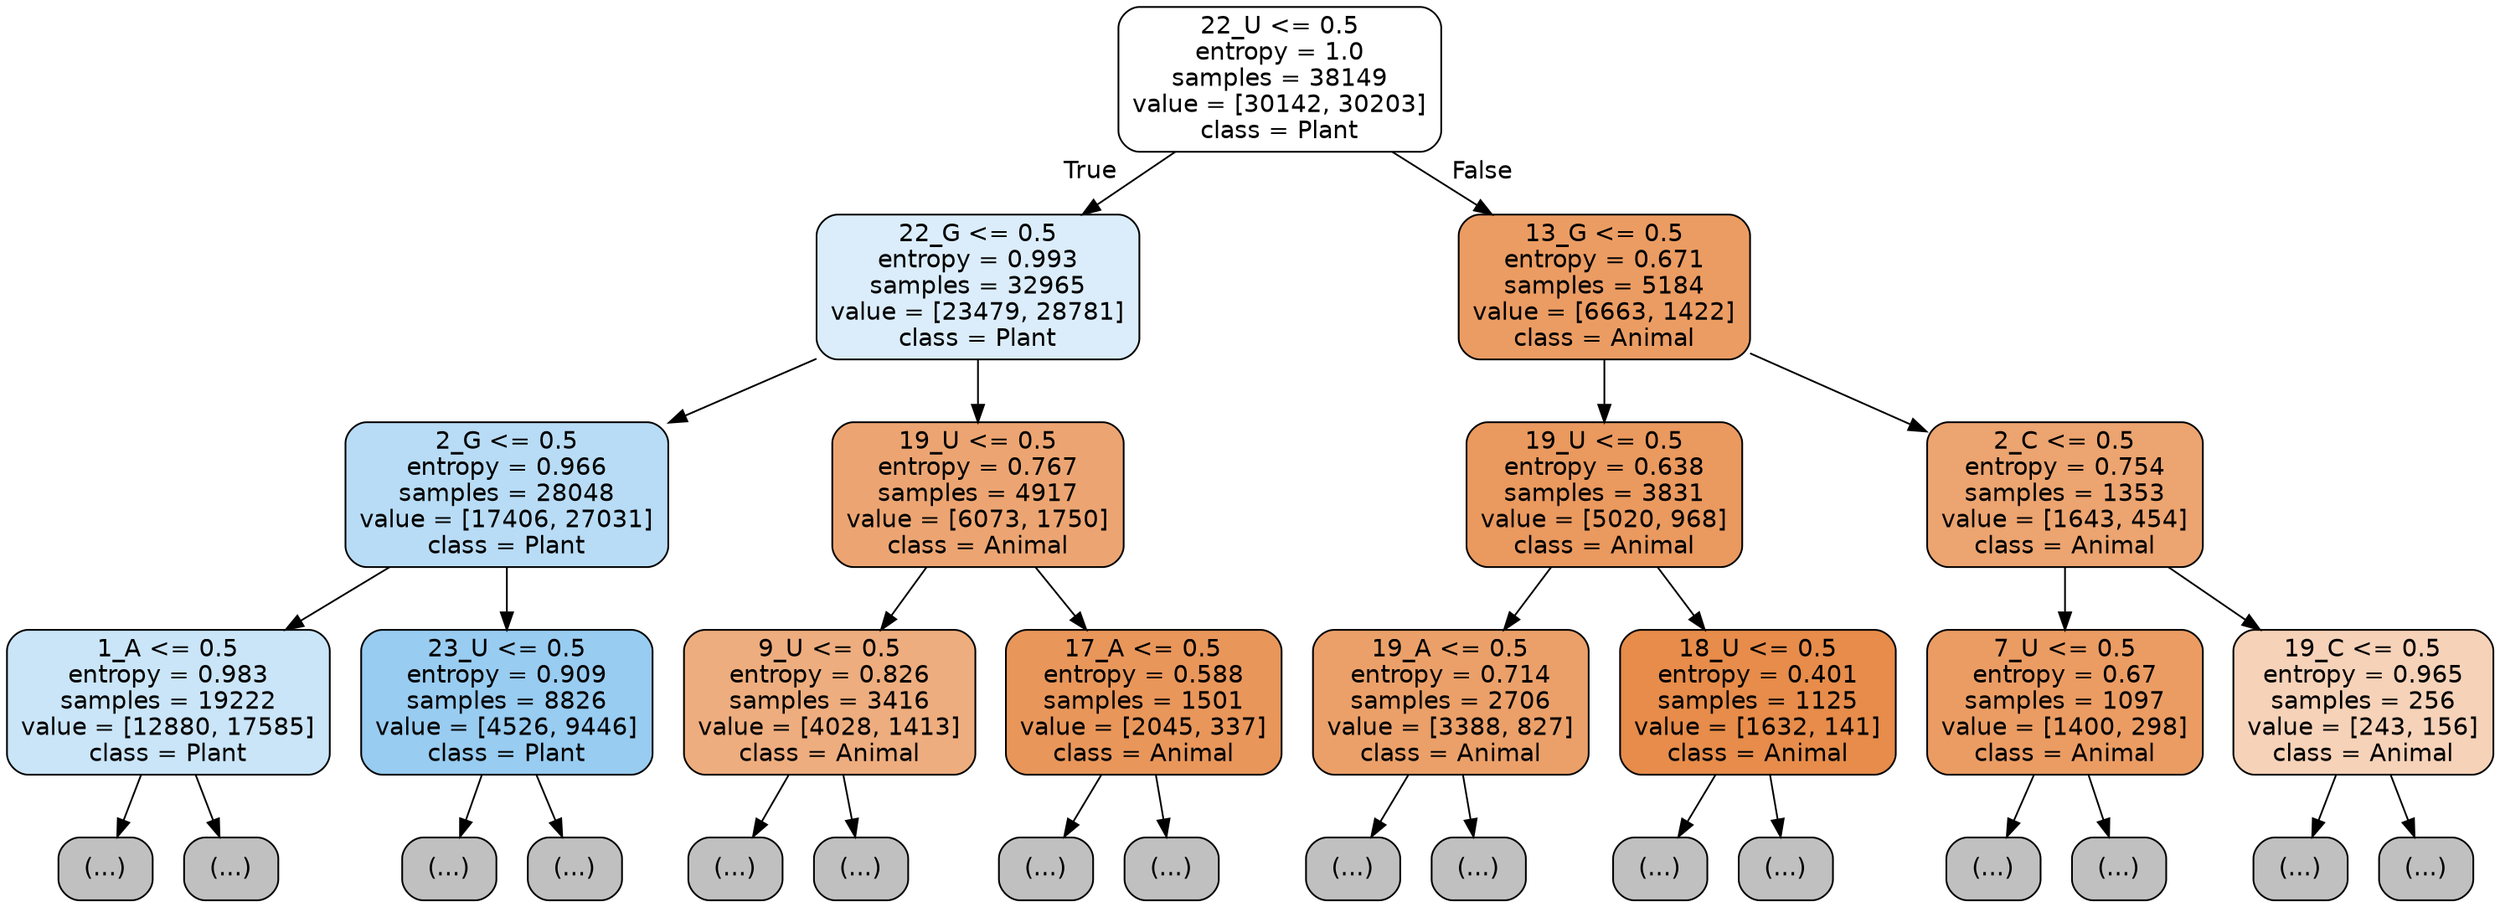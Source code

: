 digraph Tree {
node [shape=box, style="filled, rounded", color="black", fontname="helvetica"] ;
edge [fontname="helvetica"] ;
0 [label="22_U <= 0.5\nentropy = 1.0\nsamples = 38149\nvalue = [30142, 30203]\nclass = Plant", fillcolor="#ffffff"] ;
1 [label="22_G <= 0.5\nentropy = 0.993\nsamples = 32965\nvalue = [23479, 28781]\nclass = Plant", fillcolor="#dbedfa"] ;
0 -> 1 [labeldistance=2.5, labelangle=45, headlabel="True"] ;
2 [label="2_G <= 0.5\nentropy = 0.966\nsamples = 28048\nvalue = [17406, 27031]\nclass = Plant", fillcolor="#b8dcf6"] ;
1 -> 2 ;
3 [label="1_A <= 0.5\nentropy = 0.983\nsamples = 19222\nvalue = [12880, 17585]\nclass = Plant", fillcolor="#cae5f8"] ;
2 -> 3 ;
4 [label="(...)", fillcolor="#C0C0C0"] ;
3 -> 4 ;
6983 [label="(...)", fillcolor="#C0C0C0"] ;
3 -> 6983 ;
9090 [label="23_U <= 0.5\nentropy = 0.909\nsamples = 8826\nvalue = [4526, 9446]\nclass = Plant", fillcolor="#98ccf1"] ;
2 -> 9090 ;
9091 [label="(...)", fillcolor="#C0C0C0"] ;
9090 -> 9091 ;
12628 [label="(...)", fillcolor="#C0C0C0"] ;
9090 -> 12628 ;
12723 [label="19_U <= 0.5\nentropy = 0.767\nsamples = 4917\nvalue = [6073, 1750]\nclass = Animal", fillcolor="#eca572"] ;
1 -> 12723 ;
12724 [label="9_U <= 0.5\nentropy = 0.826\nsamples = 3416\nvalue = [4028, 1413]\nclass = Animal", fillcolor="#eead7e"] ;
12723 -> 12724 ;
12725 [label="(...)", fillcolor="#C0C0C0"] ;
12724 -> 12725 ;
13772 [label="(...)", fillcolor="#C0C0C0"] ;
12724 -> 13772 ;
14249 [label="17_A <= 0.5\nentropy = 0.588\nsamples = 1501\nvalue = [2045, 337]\nclass = Animal", fillcolor="#e9965a"] ;
12723 -> 14249 ;
14250 [label="(...)", fillcolor="#C0C0C0"] ;
14249 -> 14250 ;
14613 [label="(...)", fillcolor="#C0C0C0"] ;
14249 -> 14613 ;
14702 [label="13_G <= 0.5\nentropy = 0.671\nsamples = 5184\nvalue = [6663, 1422]\nclass = Animal", fillcolor="#eb9c63"] ;
0 -> 14702 [labeldistance=2.5, labelangle=-45, headlabel="False"] ;
14703 [label="19_U <= 0.5\nentropy = 0.638\nsamples = 3831\nvalue = [5020, 968]\nclass = Animal", fillcolor="#ea995f"] ;
14702 -> 14703 ;
14704 [label="19_A <= 0.5\nentropy = 0.714\nsamples = 2706\nvalue = [3388, 827]\nclass = Animal", fillcolor="#eba069"] ;
14703 -> 14704 ;
14705 [label="(...)", fillcolor="#C0C0C0"] ;
14704 -> 14705 ;
15522 [label="(...)", fillcolor="#C0C0C0"] ;
14704 -> 15522 ;
15759 [label="18_U <= 0.5\nentropy = 0.401\nsamples = 1125\nvalue = [1632, 141]\nclass = Animal", fillcolor="#e78c4a"] ;
14703 -> 15759 ;
15760 [label="(...)", fillcolor="#C0C0C0"] ;
15759 -> 15760 ;
15971 [label="(...)", fillcolor="#C0C0C0"] ;
15759 -> 15971 ;
16072 [label="2_C <= 0.5\nentropy = 0.754\nsamples = 1353\nvalue = [1643, 454]\nclass = Animal", fillcolor="#eca470"] ;
14702 -> 16072 ;
16073 [label="7_U <= 0.5\nentropy = 0.67\nsamples = 1097\nvalue = [1400, 298]\nclass = Animal", fillcolor="#eb9c63"] ;
16072 -> 16073 ;
16074 [label="(...)", fillcolor="#C0C0C0"] ;
16073 -> 16074 ;
16397 [label="(...)", fillcolor="#C0C0C0"] ;
16073 -> 16397 ;
16468 [label="19_C <= 0.5\nentropy = 0.965\nsamples = 256\nvalue = [243, 156]\nclass = Animal", fillcolor="#f6d2b8"] ;
16072 -> 16468 ;
16469 [label="(...)", fillcolor="#C0C0C0"] ;
16468 -> 16469 ;
16562 [label="(...)", fillcolor="#C0C0C0"] ;
16468 -> 16562 ;
}